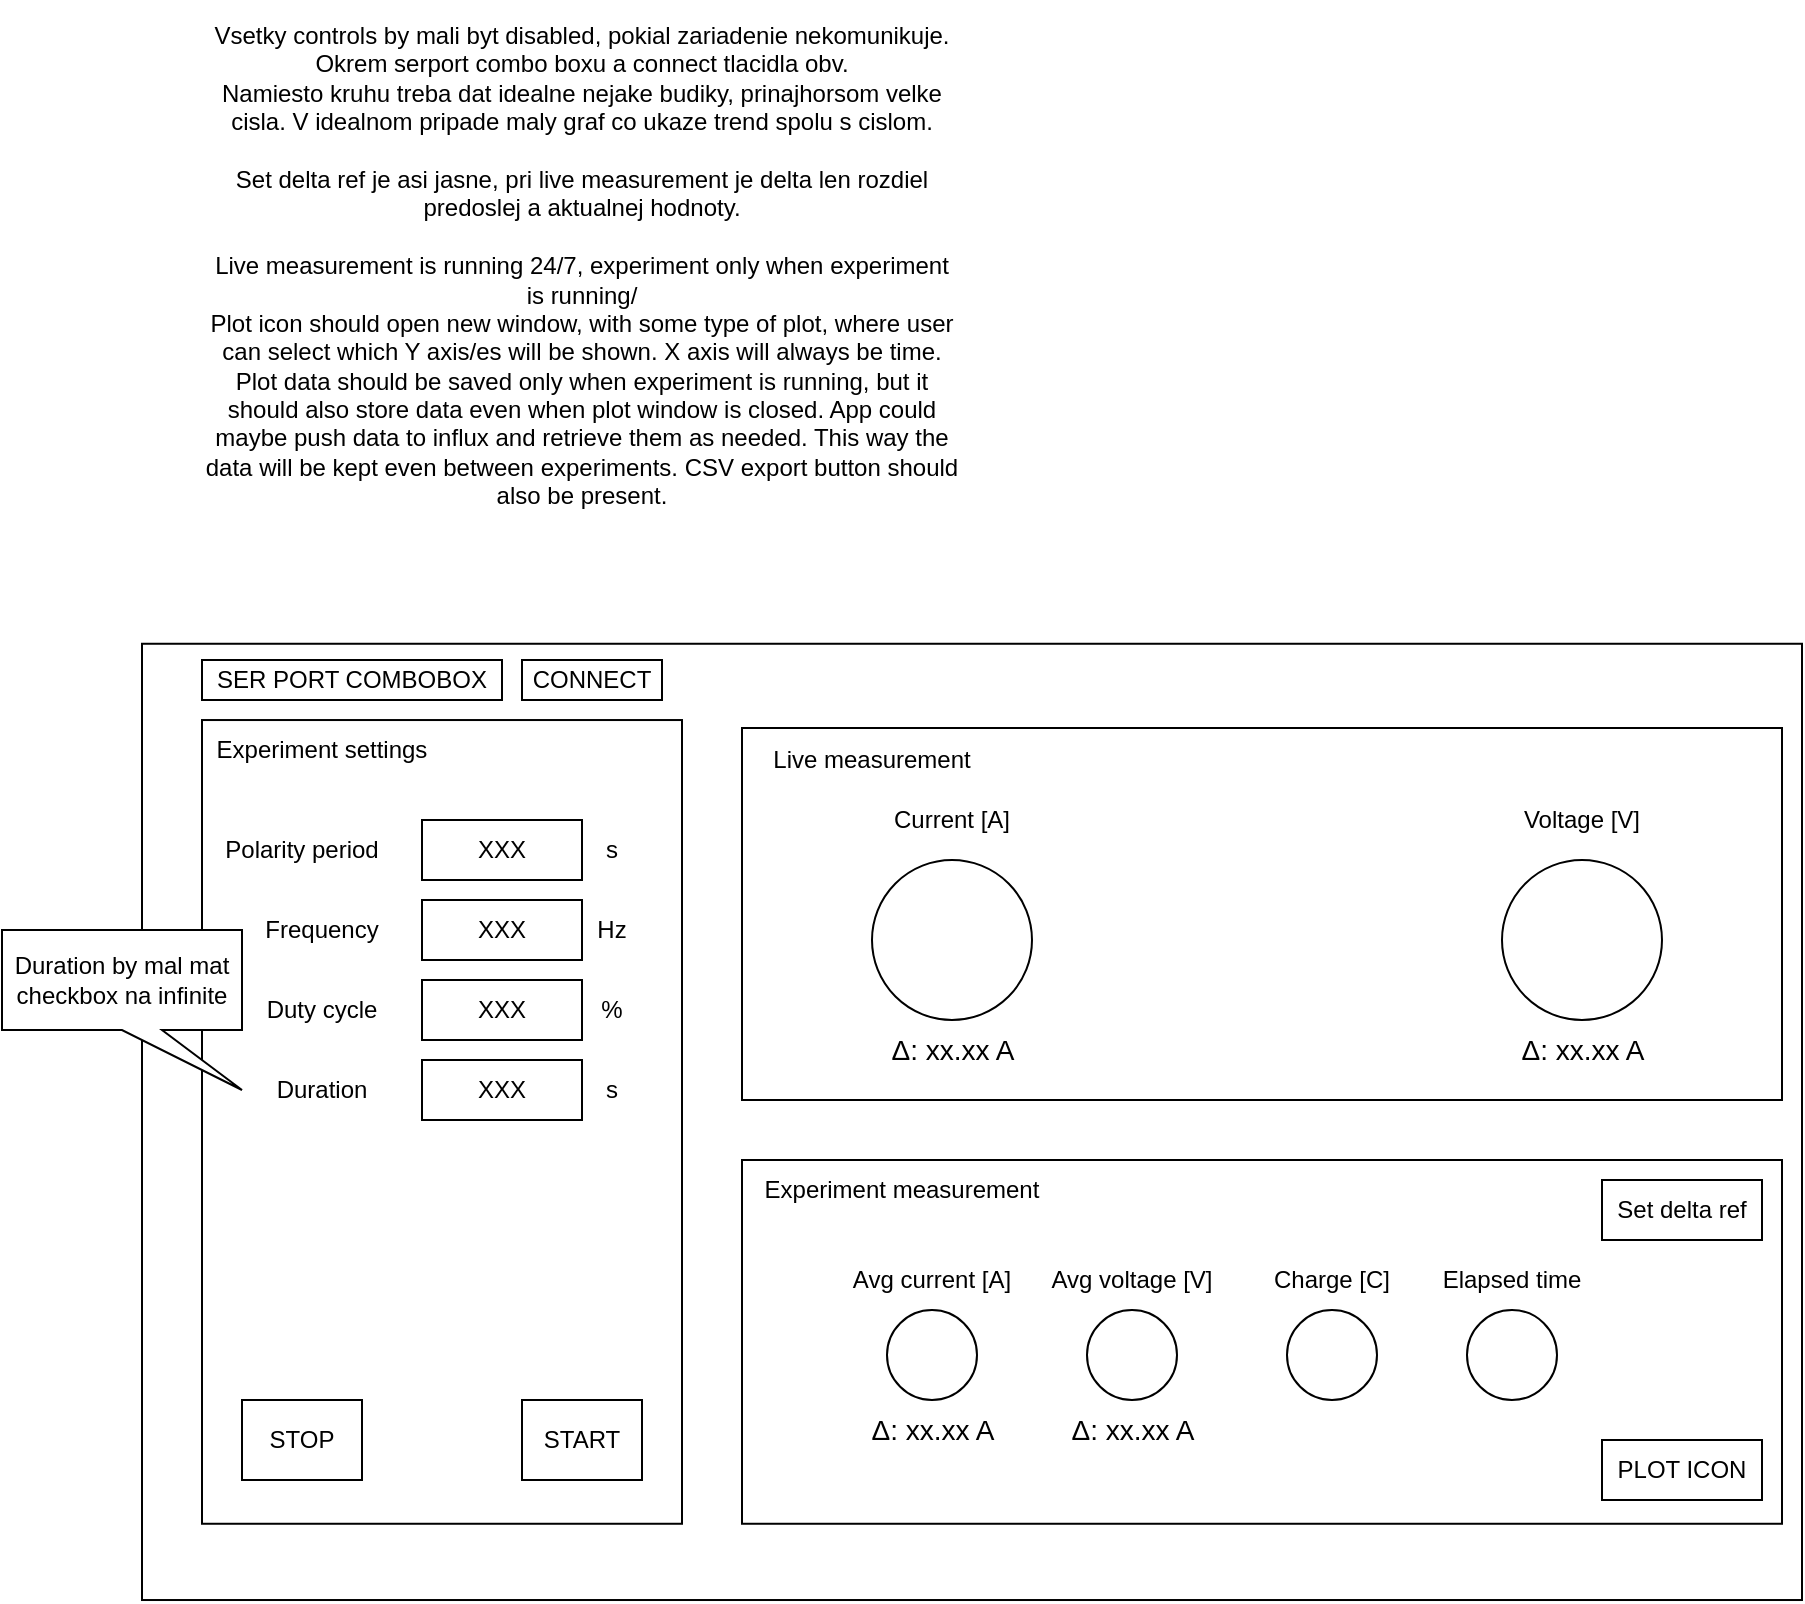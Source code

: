 <mxfile version="24.7.7">
  <diagram name="Page-1" id="Zb_JZJ3aDTGBQne38d98">
    <mxGraphModel dx="1854" dy="914" grid="1" gridSize="10" guides="1" tooltips="1" connect="1" arrows="1" fold="1" page="1" pageScale="1" pageWidth="827" pageHeight="1169" math="0" shadow="0">
      <root>
        <mxCell id="0" />
        <mxCell id="1" parent="0" />
        <mxCell id="BoEkjkMmjT-zXtR0zgfB-1" value="" style="rounded=0;whiteSpace=wrap;html=1;" vertex="1" parent="1">
          <mxGeometry x="-100" y="511.88" width="830" height="478.13" as="geometry" />
        </mxCell>
        <mxCell id="BoEkjkMmjT-zXtR0zgfB-2" value="" style="rounded=0;whiteSpace=wrap;html=1;" vertex="1" parent="1">
          <mxGeometry x="-70" y="550.02" width="240" height="401.86" as="geometry" />
        </mxCell>
        <mxCell id="BoEkjkMmjT-zXtR0zgfB-3" value="Experiment settings" style="text;html=1;align=center;verticalAlign=middle;whiteSpace=wrap;rounded=0;" vertex="1" parent="1">
          <mxGeometry x="-100" y="545" width="180" height="40" as="geometry" />
        </mxCell>
        <mxCell id="BoEkjkMmjT-zXtR0zgfB-4" value="XXX" style="rounded=0;whiteSpace=wrap;html=1;" vertex="1" parent="1">
          <mxGeometry x="40" y="640" width="80" height="30" as="geometry" />
        </mxCell>
        <mxCell id="BoEkjkMmjT-zXtR0zgfB-5" value="Frequency" style="text;html=1;align=center;verticalAlign=middle;whiteSpace=wrap;rounded=0;" vertex="1" parent="1">
          <mxGeometry x="-40" y="640" width="60" height="30" as="geometry" />
        </mxCell>
        <mxCell id="BoEkjkMmjT-zXtR0zgfB-8" value="Polarity period" style="text;html=1;align=center;verticalAlign=middle;whiteSpace=wrap;rounded=0;" vertex="1" parent="1">
          <mxGeometry x="-60" y="600" width="80" height="30" as="geometry" />
        </mxCell>
        <mxCell id="BoEkjkMmjT-zXtR0zgfB-9" value="XXX" style="rounded=0;whiteSpace=wrap;html=1;" vertex="1" parent="1">
          <mxGeometry x="40" y="600" width="80" height="30" as="geometry" />
        </mxCell>
        <mxCell id="BoEkjkMmjT-zXtR0zgfB-10" value="s" style="text;html=1;align=center;verticalAlign=middle;whiteSpace=wrap;rounded=0;" vertex="1" parent="1">
          <mxGeometry x="120" y="600" width="30" height="30" as="geometry" />
        </mxCell>
        <mxCell id="BoEkjkMmjT-zXtR0zgfB-11" value="Hz" style="text;html=1;align=center;verticalAlign=middle;whiteSpace=wrap;rounded=0;" vertex="1" parent="1">
          <mxGeometry x="120" y="640" width="30" height="30" as="geometry" />
        </mxCell>
        <mxCell id="BoEkjkMmjT-zXtR0zgfB-12" value="Duty cycle" style="text;html=1;align=center;verticalAlign=middle;whiteSpace=wrap;rounded=0;" vertex="1" parent="1">
          <mxGeometry x="-40" y="680" width="60" height="30" as="geometry" />
        </mxCell>
        <mxCell id="BoEkjkMmjT-zXtR0zgfB-13" value="XXX" style="rounded=0;whiteSpace=wrap;html=1;" vertex="1" parent="1">
          <mxGeometry x="40" y="680" width="80" height="30" as="geometry" />
        </mxCell>
        <mxCell id="BoEkjkMmjT-zXtR0zgfB-15" value="%" style="text;html=1;align=center;verticalAlign=middle;whiteSpace=wrap;rounded=0;" vertex="1" parent="1">
          <mxGeometry x="120" y="680" width="30" height="30" as="geometry" />
        </mxCell>
        <mxCell id="BoEkjkMmjT-zXtR0zgfB-17" value="Duration" style="text;html=1;align=center;verticalAlign=middle;whiteSpace=wrap;rounded=0;" vertex="1" parent="1">
          <mxGeometry x="-40" y="720" width="60" height="30" as="geometry" />
        </mxCell>
        <mxCell id="BoEkjkMmjT-zXtR0zgfB-18" value="XXX" style="rounded=0;whiteSpace=wrap;html=1;" vertex="1" parent="1">
          <mxGeometry x="40" y="720" width="80" height="30" as="geometry" />
        </mxCell>
        <mxCell id="BoEkjkMmjT-zXtR0zgfB-19" value="s" style="text;html=1;align=center;verticalAlign=middle;whiteSpace=wrap;rounded=0;" vertex="1" parent="1">
          <mxGeometry x="120" y="720" width="30" height="30" as="geometry" />
        </mxCell>
        <mxCell id="BoEkjkMmjT-zXtR0zgfB-20" value="Duration by mal mat checkbox na infinite" style="shape=callout;whiteSpace=wrap;html=1;perimeter=calloutPerimeter;position2=1;" vertex="1" parent="1">
          <mxGeometry x="-170" y="655" width="120" height="80" as="geometry" />
        </mxCell>
        <mxCell id="BoEkjkMmjT-zXtR0zgfB-21" value="START" style="rounded=0;whiteSpace=wrap;html=1;" vertex="1" parent="1">
          <mxGeometry x="90" y="890" width="60" height="40" as="geometry" />
        </mxCell>
        <mxCell id="BoEkjkMmjT-zXtR0zgfB-22" value="STOP" style="rounded=0;whiteSpace=wrap;html=1;" vertex="1" parent="1">
          <mxGeometry x="-50" y="890" width="60" height="40" as="geometry" />
        </mxCell>
        <mxCell id="BoEkjkMmjT-zXtR0zgfB-23" value="" style="rounded=0;whiteSpace=wrap;html=1;" vertex="1" parent="1">
          <mxGeometry x="200" y="554" width="520" height="186" as="geometry" />
        </mxCell>
        <mxCell id="BoEkjkMmjT-zXtR0zgfB-24" value="Current [A]" style="text;html=1;align=center;verticalAlign=middle;whiteSpace=wrap;rounded=0;" vertex="1" parent="1">
          <mxGeometry x="265" y="585" width="80" height="30" as="geometry" />
        </mxCell>
        <mxCell id="BoEkjkMmjT-zXtR0zgfB-25" value="Voltage [V]" style="text;html=1;align=center;verticalAlign=middle;whiteSpace=wrap;rounded=0;" vertex="1" parent="1">
          <mxGeometry x="580" y="585" width="80" height="30" as="geometry" />
        </mxCell>
        <mxCell id="BoEkjkMmjT-zXtR0zgfB-26" value="Live measurement" style="text;html=1;align=center;verticalAlign=middle;whiteSpace=wrap;rounded=0;" vertex="1" parent="1">
          <mxGeometry x="210" y="555" width="110" height="30" as="geometry" />
        </mxCell>
        <mxCell id="BoEkjkMmjT-zXtR0zgfB-27" value="" style="ellipse;whiteSpace=wrap;html=1;aspect=fixed;" vertex="1" parent="1">
          <mxGeometry x="265" y="620" width="80" height="80" as="geometry" />
        </mxCell>
        <mxCell id="BoEkjkMmjT-zXtR0zgfB-28" value="" style="ellipse;whiteSpace=wrap;html=1;aspect=fixed;" vertex="1" parent="1">
          <mxGeometry x="580" y="620" width="80" height="80" as="geometry" />
        </mxCell>
        <mxCell id="BoEkjkMmjT-zXtR0zgfB-29" value="" style="rounded=0;whiteSpace=wrap;html=1;" vertex="1" parent="1">
          <mxGeometry x="200" y="770" width="520" height="181.88" as="geometry" />
        </mxCell>
        <mxCell id="BoEkjkMmjT-zXtR0zgfB-30" value="Experiment measurement" style="text;html=1;align=center;verticalAlign=middle;whiteSpace=wrap;rounded=0;" vertex="1" parent="1">
          <mxGeometry x="210" y="770" width="140" height="30" as="geometry" />
        </mxCell>
        <mxCell id="BoEkjkMmjT-zXtR0zgfB-31" value="Avg current [A]" style="text;html=1;align=center;verticalAlign=middle;whiteSpace=wrap;rounded=0;" vertex="1" parent="1">
          <mxGeometry x="250" y="815" width="90" height="30" as="geometry" />
        </mxCell>
        <mxCell id="BoEkjkMmjT-zXtR0zgfB-32" value="" style="ellipse;whiteSpace=wrap;html=1;aspect=fixed;" vertex="1" parent="1">
          <mxGeometry x="272.5" y="845" width="45" height="45" as="geometry" />
        </mxCell>
        <mxCell id="BoEkjkMmjT-zXtR0zgfB-33" value="Avg voltage [V]" style="text;html=1;align=center;verticalAlign=middle;whiteSpace=wrap;rounded=0;" vertex="1" parent="1">
          <mxGeometry x="350" y="815" width="90" height="30" as="geometry" />
        </mxCell>
        <mxCell id="BoEkjkMmjT-zXtR0zgfB-34" value="" style="ellipse;whiteSpace=wrap;html=1;aspect=fixed;" vertex="1" parent="1">
          <mxGeometry x="372.5" y="845" width="45" height="45" as="geometry" />
        </mxCell>
        <mxCell id="BoEkjkMmjT-zXtR0zgfB-35" value="Charge [C]" style="text;html=1;align=center;verticalAlign=middle;whiteSpace=wrap;rounded=0;" vertex="1" parent="1">
          <mxGeometry x="450" y="815" width="90" height="30" as="geometry" />
        </mxCell>
        <mxCell id="BoEkjkMmjT-zXtR0zgfB-36" value="" style="ellipse;whiteSpace=wrap;html=1;aspect=fixed;" vertex="1" parent="1">
          <mxGeometry x="472.5" y="845" width="45" height="45" as="geometry" />
        </mxCell>
        <mxCell id="BoEkjkMmjT-zXtR0zgfB-37" value="Elapsed time" style="text;html=1;align=center;verticalAlign=middle;whiteSpace=wrap;rounded=0;" vertex="1" parent="1">
          <mxGeometry x="540" y="815" width="90" height="30" as="geometry" />
        </mxCell>
        <mxCell id="BoEkjkMmjT-zXtR0zgfB-38" value="" style="ellipse;whiteSpace=wrap;html=1;aspect=fixed;" vertex="1" parent="1">
          <mxGeometry x="562.5" y="845" width="45" height="45" as="geometry" />
        </mxCell>
        <mxCell id="BoEkjkMmjT-zXtR0zgfB-39" value="PLOT ICON" style="rounded=0;whiteSpace=wrap;html=1;" vertex="1" parent="1">
          <mxGeometry x="630" y="910" width="80" height="30" as="geometry" />
        </mxCell>
        <mxCell id="BoEkjkMmjT-zXtR0zgfB-40" value="SER PORT COMBOBOX" style="rounded=0;whiteSpace=wrap;html=1;" vertex="1" parent="1">
          <mxGeometry x="-70" y="520" width="150" height="20" as="geometry" />
        </mxCell>
        <mxCell id="BoEkjkMmjT-zXtR0zgfB-41" value="CONNECT" style="rounded=0;whiteSpace=wrap;html=1;" vertex="1" parent="1">
          <mxGeometry x="90" y="520" width="70" height="20" as="geometry" />
        </mxCell>
        <mxCell id="BoEkjkMmjT-zXtR0zgfB-43" value="Vsetky controls by mali byt disabled, pokial zariadenie nekomunikuje. Okrem serport combo boxu a connect tlacidla obv.&lt;div&gt;Namiesto kruhu treba dat idealne nejake budiky, prinajhorsom velke cisla. V idealnom pripade maly graf co ukaze trend spolu s cislom.&lt;/div&gt;&lt;div&gt;&lt;br&gt;&lt;/div&gt;&lt;div&gt;Set delta ref je asi jasne, pri live measurement je delta len rozdiel predoslej a aktualnej hodnoty.&lt;/div&gt;&lt;div&gt;&lt;br&gt;&lt;/div&gt;&lt;div&gt;Live measurement is running 24/7, experiment only when experiment is running/&lt;/div&gt;&lt;div&gt;Plot icon should open new window, with some type of plot, where user can select which Y axis/es will be shown. X axis will always be time. Plot data should be saved only when experiment is running, but it should also store data even when plot window is closed. App could maybe push data to influx and retrieve them as needed. This way the data will be kept even between experiments. CSV export button should also be present.&lt;/div&gt;&lt;div&gt;&lt;br&gt;&lt;/div&gt;" style="text;html=1;align=center;verticalAlign=middle;whiteSpace=wrap;rounded=0;" vertex="1" parent="1">
          <mxGeometry x="-70" y="190" width="380" height="280" as="geometry" />
        </mxCell>
        <mxCell id="BoEkjkMmjT-zXtR0zgfB-45" value="Set delta ref" style="rounded=0;whiteSpace=wrap;html=1;" vertex="1" parent="1">
          <mxGeometry x="630" y="780" width="80" height="30" as="geometry" />
        </mxCell>
        <mxCell id="BoEkjkMmjT-zXtR0zgfB-46" value="&lt;p&gt;&lt;span style=&quot;font-family: &amp;quot;Google Sans&amp;quot;, Arial, sans-serif; font-size: 14px; font-style: normal; font-variant-ligatures: normal; font-variant-caps: normal; letter-spacing: normal; orphans: 2; text-align: left; text-indent: 0px; text-transform: none; widows: 2; word-spacing: 0px; -webkit-text-stroke-width: 0px; white-space: normal; text-decoration-thickness: initial; text-decoration-style: initial; text-decoration-color: initial;&quot;&gt;Δ: xx.xx A&lt;/span&gt;&lt;/p&gt;" style="text;html=1;align=center;verticalAlign=middle;whiteSpace=wrap;rounded=0;fontStyle=0" vertex="1" parent="1">
          <mxGeometry x="262.5" y="890" width="65" height="30" as="geometry" />
        </mxCell>
        <mxCell id="BoEkjkMmjT-zXtR0zgfB-47" value="&lt;p&gt;&lt;span style=&quot;font-family: &amp;quot;Google Sans&amp;quot;, Arial, sans-serif; font-size: 14px; font-style: normal; font-variant-ligatures: normal; font-variant-caps: normal; letter-spacing: normal; orphans: 2; text-align: left; text-indent: 0px; text-transform: none; widows: 2; word-spacing: 0px; -webkit-text-stroke-width: 0px; white-space: normal; text-decoration-thickness: initial; text-decoration-style: initial; text-decoration-color: initial;&quot;&gt;Δ: xx.xx A&lt;/span&gt;&lt;/p&gt;" style="text;html=1;align=center;verticalAlign=middle;whiteSpace=wrap;rounded=0;fontStyle=0" vertex="1" parent="1">
          <mxGeometry x="362.5" y="890" width="65" height="30" as="geometry" />
        </mxCell>
        <mxCell id="BoEkjkMmjT-zXtR0zgfB-48" value="&lt;p&gt;&lt;span style=&quot;font-family: &amp;quot;Google Sans&amp;quot;, Arial, sans-serif; font-size: 14px; font-style: normal; font-variant-ligatures: normal; font-variant-caps: normal; letter-spacing: normal; orphans: 2; text-align: left; text-indent: 0px; text-transform: none; widows: 2; word-spacing: 0px; -webkit-text-stroke-width: 0px; white-space: normal; text-decoration-thickness: initial; text-decoration-style: initial; text-decoration-color: initial;&quot;&gt;Δ: xx.xx A&lt;/span&gt;&lt;/p&gt;" style="text;html=1;align=center;verticalAlign=middle;whiteSpace=wrap;rounded=0;fontStyle=0" vertex="1" parent="1">
          <mxGeometry x="272.5" y="700" width="65" height="30" as="geometry" />
        </mxCell>
        <mxCell id="BoEkjkMmjT-zXtR0zgfB-49" value="&lt;p&gt;&lt;span style=&quot;font-family: &amp;quot;Google Sans&amp;quot;, Arial, sans-serif; font-size: 14px; font-style: normal; font-variant-ligatures: normal; font-variant-caps: normal; letter-spacing: normal; orphans: 2; text-align: left; text-indent: 0px; text-transform: none; widows: 2; word-spacing: 0px; -webkit-text-stroke-width: 0px; white-space: normal; text-decoration-thickness: initial; text-decoration-style: initial; text-decoration-color: initial;&quot;&gt;Δ: xx.xx A&lt;/span&gt;&lt;/p&gt;" style="text;html=1;align=center;verticalAlign=middle;whiteSpace=wrap;rounded=0;fontStyle=0" vertex="1" parent="1">
          <mxGeometry x="587.5" y="700" width="65" height="30" as="geometry" />
        </mxCell>
      </root>
    </mxGraphModel>
  </diagram>
</mxfile>
